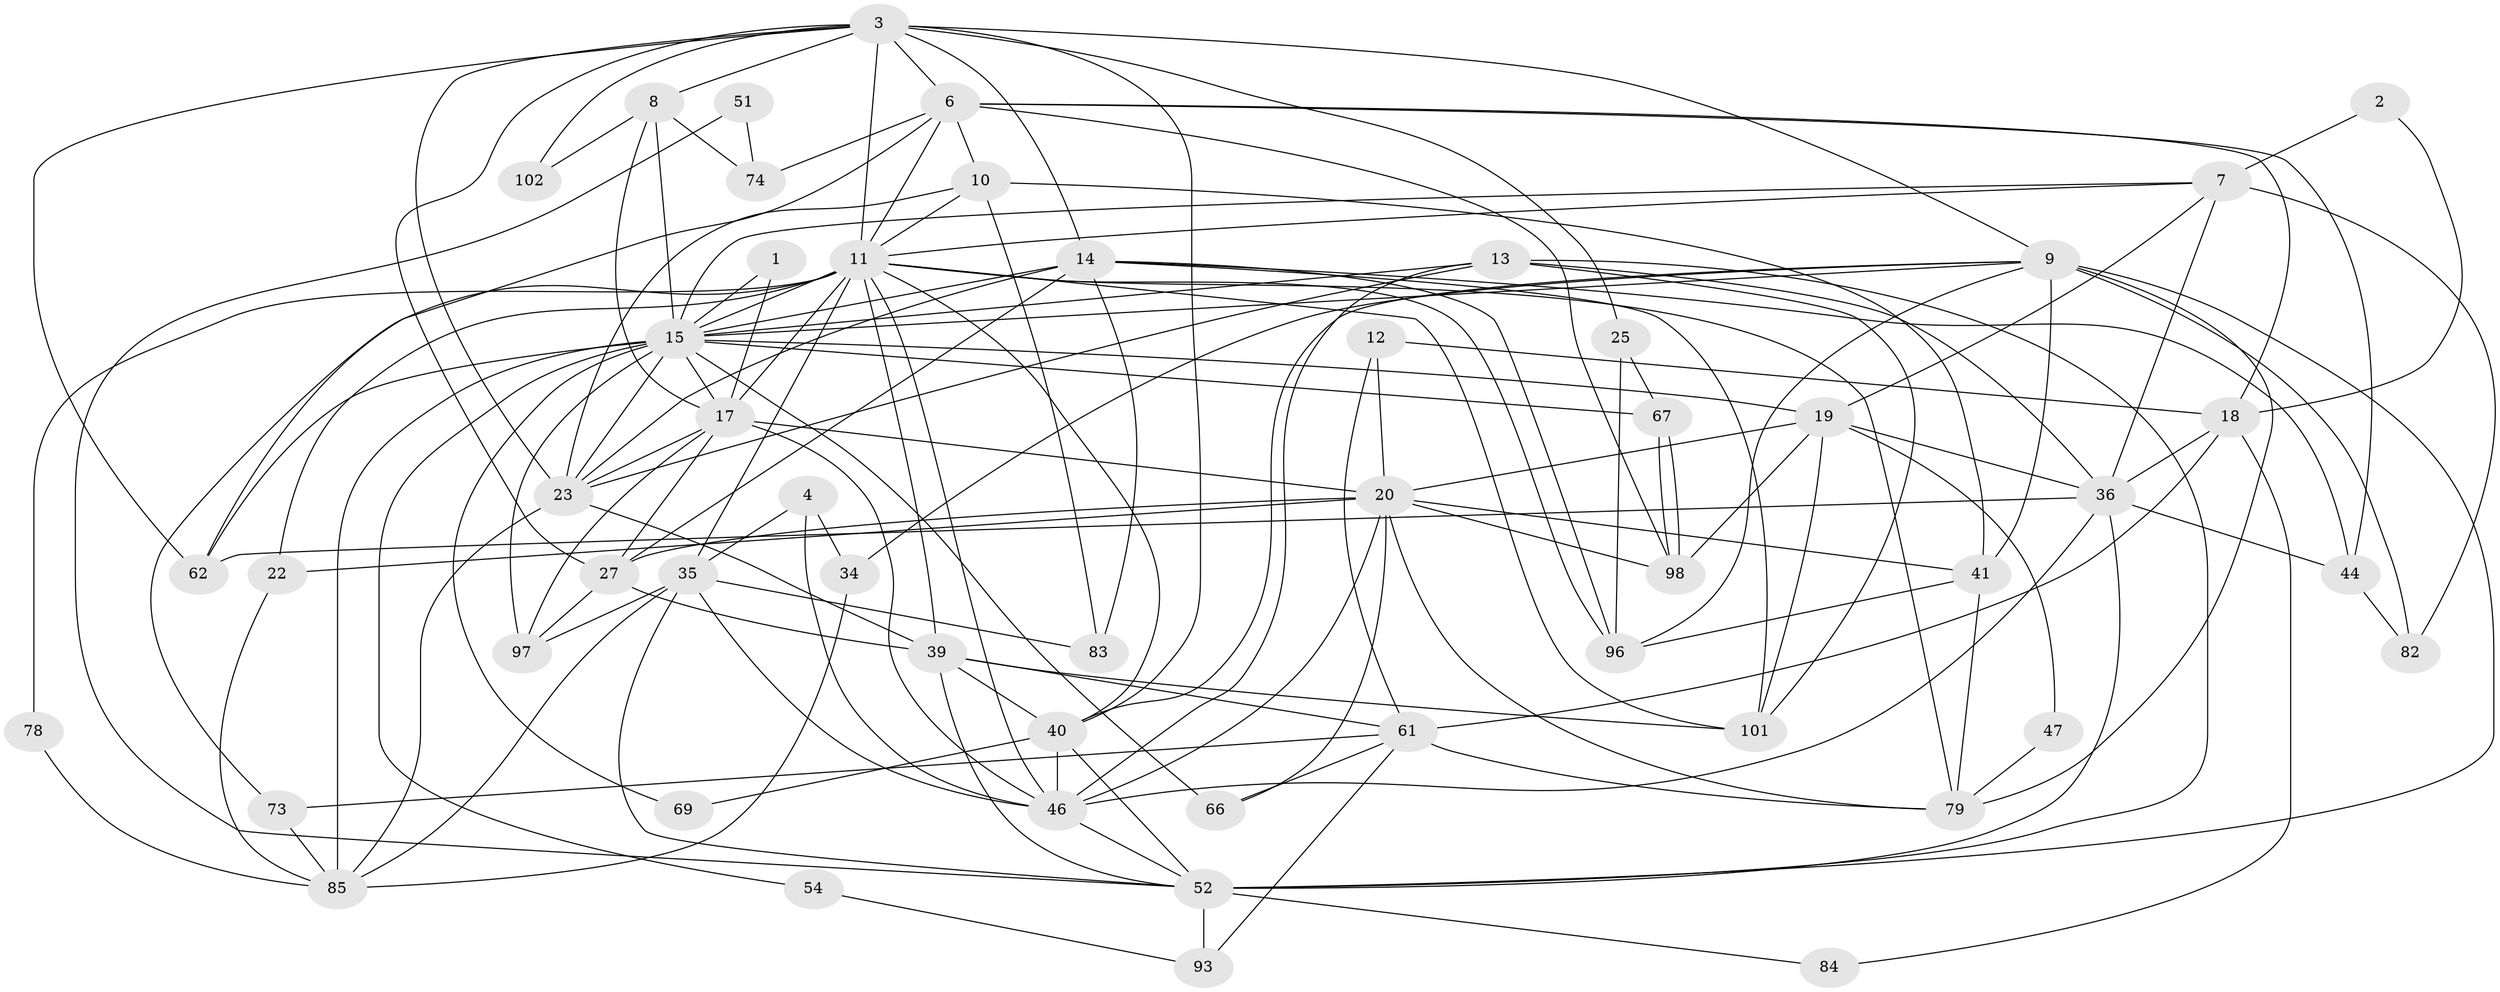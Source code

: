 // original degree distribution, {2: 0.14018691588785046, 4: 0.2897196261682243, 3: 0.2616822429906542, 5: 0.16822429906542055, 6: 0.06542056074766354, 7: 0.056074766355140186, 8: 0.018691588785046728}
// Generated by graph-tools (version 1.1) at 2025/15/03/09/25 04:15:03]
// undirected, 53 vertices, 146 edges
graph export_dot {
graph [start="1"]
  node [color=gray90,style=filled];
  1;
  2;
  3 [super="+5+38"];
  4;
  6 [super="+29+30"];
  7 [super="+60"];
  8;
  9 [super="+77+26"];
  10 [super="+16"];
  11 [super="+80+31+37"];
  12;
  13 [super="+92"];
  14 [super="+42+45"];
  15 [super="+24+28+49"];
  17 [super="+75+87+89"];
  18 [super="+33"];
  19 [super="+21"];
  20 [super="+91"];
  22 [super="+107"];
  23 [super="+104"];
  25;
  27 [super="+99+59"];
  34;
  35 [super="+106+88"];
  36 [super="+50+64"];
  39;
  40 [super="+58+43"];
  41 [super="+76"];
  44 [super="+48"];
  46 [super="+53+81"];
  47;
  51;
  52 [super="+57"];
  54;
  61 [super="+65"];
  62 [super="+103"];
  66;
  67;
  69;
  73;
  74;
  78;
  79 [super="+86"];
  82;
  83;
  84;
  85;
  93;
  96;
  97;
  98;
  101;
  102;
  1 -- 15;
  1 -- 17;
  2 -- 18;
  2 -- 7;
  3 -- 14 [weight=2];
  3 -- 11 [weight=2];
  3 -- 102;
  3 -- 6;
  3 -- 8;
  3 -- 40;
  3 -- 9;
  3 -- 23;
  3 -- 25 [weight=2];
  3 -- 27;
  3 -- 62;
  4 -- 34;
  4 -- 46;
  4 -- 35;
  6 -- 74;
  6 -- 10;
  6 -- 98;
  6 -- 11;
  6 -- 18;
  6 -- 44;
  6 -- 62;
  7 -- 19;
  7 -- 82;
  7 -- 11;
  7 -- 36;
  7 -- 15;
  8 -- 74;
  8 -- 102;
  8 -- 17;
  8 -- 15;
  9 -- 41 [weight=3];
  9 -- 96;
  9 -- 34;
  9 -- 82;
  9 -- 52;
  9 -- 40;
  9 -- 79;
  9 -- 15;
  10 -- 23;
  10 -- 83;
  10 -- 41;
  10 -- 11;
  11 -- 73;
  11 -- 17 [weight=3];
  11 -- 78;
  11 -- 40;
  11 -- 96;
  11 -- 35;
  11 -- 101;
  11 -- 39;
  11 -- 46;
  11 -- 79;
  11 -- 22;
  11 -- 15;
  12 -- 20;
  12 -- 18;
  12 -- 61;
  13 -- 52 [weight=2];
  13 -- 46;
  13 -- 36;
  13 -- 101;
  13 -- 23;
  13 -- 15;
  14 -- 96;
  14 -- 83;
  14 -- 101;
  14 -- 23;
  14 -- 15 [weight=2];
  14 -- 44;
  14 -- 27;
  15 -- 69;
  15 -- 67;
  15 -- 23 [weight=2];
  15 -- 17;
  15 -- 97;
  15 -- 19;
  15 -- 66 [weight=2];
  15 -- 85;
  15 -- 54;
  15 -- 62;
  17 -- 97;
  17 -- 27;
  17 -- 20;
  17 -- 23;
  17 -- 46;
  18 -- 61;
  18 -- 84;
  18 -- 36;
  19 -- 101;
  19 -- 20;
  19 -- 98;
  19 -- 36;
  19 -- 47;
  20 -- 66;
  20 -- 98;
  20 -- 22;
  20 -- 46;
  20 -- 41;
  20 -- 79;
  20 -- 27;
  22 -- 85;
  23 -- 39;
  23 -- 85;
  25 -- 67;
  25 -- 96;
  27 -- 97;
  27 -- 39;
  34 -- 85;
  35 -- 97;
  35 -- 83;
  35 -- 85;
  35 -- 46;
  35 -- 52;
  36 -- 44;
  36 -- 52;
  36 -- 46;
  36 -- 62;
  39 -- 101;
  39 -- 61;
  39 -- 52;
  39 -- 40;
  40 -- 69;
  40 -- 52;
  40 -- 46 [weight=2];
  41 -- 96;
  41 -- 79;
  44 -- 82;
  46 -- 52;
  47 -- 79;
  51 -- 74;
  51 -- 52;
  52 -- 84;
  52 -- 93;
  54 -- 93;
  61 -- 79;
  61 -- 93;
  61 -- 73;
  61 -- 66;
  67 -- 98;
  67 -- 98;
  73 -- 85;
  78 -- 85;
}
